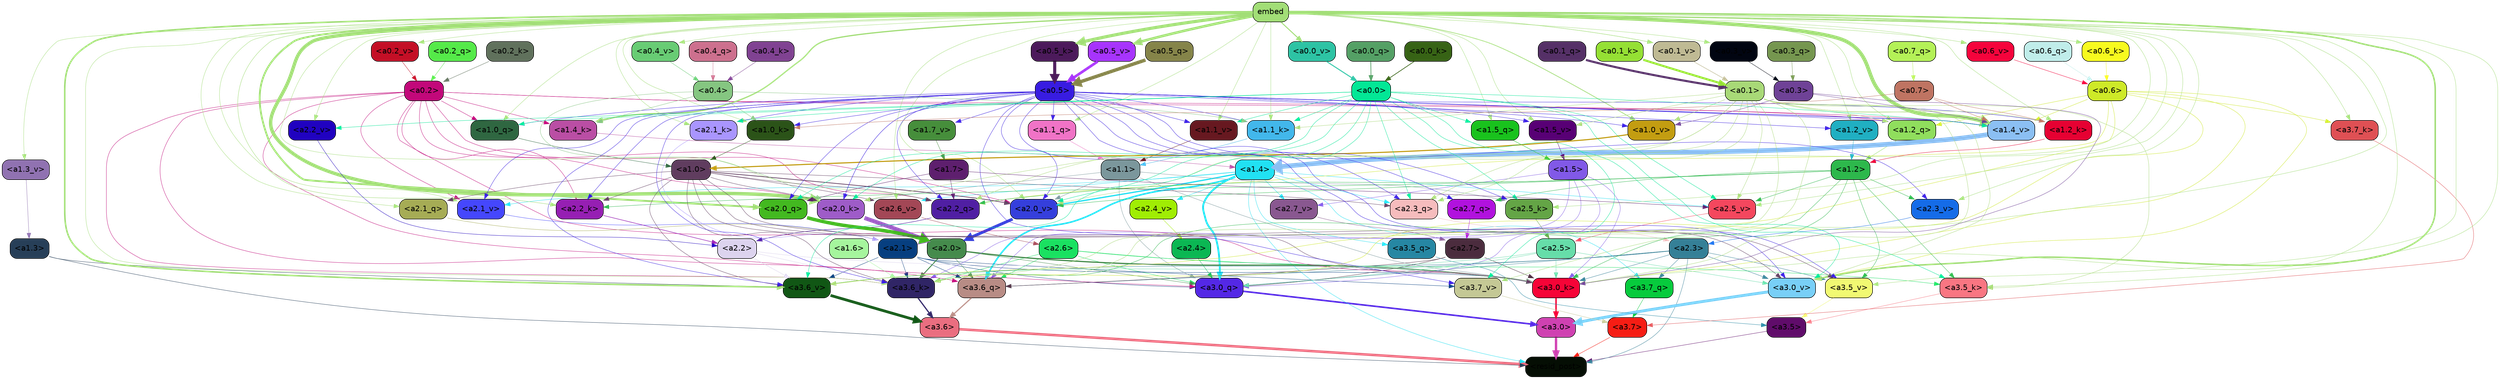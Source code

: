 strict digraph "" {
	graph [bgcolor=transparent,
		layout=dot,
		overlap=false,
		splines=true
	];
	"<a3.7>"	[color=black,
		fillcolor="#f61d14",
		fontname=Helvetica,
		shape=box,
		style="filled, rounded"];
	"<resid_post>"	[color=black,
		fillcolor="#050e04",
		fontname=Helvetica,
		shape=box,
		style="filled, rounded"];
	"<a3.7>" -> "<resid_post>"	[color="#f61d14",
		penwidth=0.6239100098609924];
	"<a3.6>"	[color=black,
		fillcolor="#ea6e80",
		fontname=Helvetica,
		shape=box,
		style="filled, rounded"];
	"<a3.6>" -> "<resid_post>"	[color="#ea6e80",
		penwidth=4.569062113761902];
	"<a3.5>"	[color=black,
		fillcolor="#600c6a",
		fontname=Helvetica,
		shape=box,
		style="filled, rounded"];
	"<a3.5>" -> "<resid_post>"	[color="#600c6a",
		penwidth=0.6];
	"<a3.0>"	[color=black,
		fillcolor="#cf41b1",
		fontname=Helvetica,
		shape=box,
		style="filled, rounded"];
	"<a3.0>" -> "<resid_post>"	[color="#cf41b1",
		penwidth=4.283544182777405];
	"<a2.3>"	[color=black,
		fillcolor="#358097",
		fontname=Helvetica,
		shape=box,
		style="filled, rounded"];
	"<a2.3>" -> "<resid_post>"	[color="#358097",
		penwidth=0.6];
	"<a3.7_q>"	[color=black,
		fillcolor="#07cb3d",
		fontname=Helvetica,
		shape=box,
		style="filled, rounded"];
	"<a2.3>" -> "<a3.7_q>"	[color="#358097",
		penwidth=0.6];
	"<a3.6_q>"	[color=black,
		fillcolor="#b88c85",
		fontname=Helvetica,
		shape=box,
		style="filled, rounded"];
	"<a2.3>" -> "<a3.6_q>"	[color="#358097",
		penwidth=0.6];
	"<a3.0_q>"	[color=black,
		fillcolor="#5428e6",
		fontname=Helvetica,
		shape=box,
		style="filled, rounded"];
	"<a2.3>" -> "<a3.0_q>"	[color="#358097",
		penwidth=0.6];
	"<a3.0_k>"	[color=black,
		fillcolor="#f60437",
		fontname=Helvetica,
		shape=box,
		style="filled, rounded"];
	"<a2.3>" -> "<a3.0_k>"	[color="#358097",
		penwidth=0.6];
	"<a3.6_v>"	[color=black,
		fillcolor="#115715",
		fontname=Helvetica,
		shape=box,
		style="filled, rounded"];
	"<a2.3>" -> "<a3.6_v>"	[color="#358097",
		penwidth=0.6];
	"<a3.5_v>"	[color=black,
		fillcolor="#f1f972",
		fontname=Helvetica,
		shape=box,
		style="filled, rounded"];
	"<a2.3>" -> "<a3.5_v>"	[color="#358097",
		penwidth=0.6];
	"<a3.0_v>"	[color=black,
		fillcolor="#78cff7",
		fontname=Helvetica,
		shape=box,
		style="filled, rounded"];
	"<a2.3>" -> "<a3.0_v>"	[color="#358097",
		penwidth=0.6];
	"<a1.4>"	[color=black,
		fillcolor="#21e1f3",
		fontname=Helvetica,
		shape=box,
		style="filled, rounded"];
	"<a1.4>" -> "<resid_post>"	[color="#21e1f3",
		penwidth=0.6];
	"<a1.4>" -> "<a3.7_q>"	[color="#21e1f3",
		penwidth=0.6];
	"<a1.4>" -> "<a3.6_q>"	[color="#21e1f3",
		penwidth=2.7934007048606873];
	"<a3.5_q>"	[color=black,
		fillcolor="#2687a3",
		fontname=Helvetica,
		shape=box,
		style="filled, rounded"];
	"<a1.4>" -> "<a3.5_q>"	[color="#21e1f3",
		penwidth=0.6];
	"<a1.4>" -> "<a3.0_q>"	[color="#21e1f3",
		penwidth=3.340754985809326];
	"<a2.3_q>"	[color=black,
		fillcolor="#f6bcbd",
		fontname=Helvetica,
		shape=box,
		style="filled, rounded"];
	"<a1.4>" -> "<a2.3_q>"	[color="#21e1f3",
		penwidth=0.6];
	"<a2.7_v>"	[color=black,
		fillcolor="#895890",
		fontname=Helvetica,
		shape=box,
		style="filled, rounded"];
	"<a1.4>" -> "<a2.7_v>"	[color="#21e1f3",
		penwidth=0.6];
	"<a2.6_v>"	[color=black,
		fillcolor="#a34756",
		fontname=Helvetica,
		shape=box,
		style="filled, rounded"];
	"<a1.4>" -> "<a2.6_v>"	[color="#21e1f3",
		penwidth=0.6];
	"<a2.5_v>"	[color=black,
		fillcolor="#f4475e",
		fontname=Helvetica,
		shape=box,
		style="filled, rounded"];
	"<a1.4>" -> "<a2.5_v>"	[color="#21e1f3",
		penwidth=0.6];
	"<a2.4_v>"	[color=black,
		fillcolor="#a0ed04",
		fontname=Helvetica,
		shape=box,
		style="filled, rounded"];
	"<a1.4>" -> "<a2.4_v>"	[color="#21e1f3",
		penwidth=0.6];
	"<a2.1_v>"	[color=black,
		fillcolor="#4547fd",
		fontname=Helvetica,
		shape=box,
		style="filled, rounded"];
	"<a1.4>" -> "<a2.1_v>"	[color="#21e1f3",
		penwidth=0.6];
	"<a2.0_v>"	[color=black,
		fillcolor="#353fdc",
		fontname=Helvetica,
		shape=box,
		style="filled, rounded"];
	"<a1.4>" -> "<a2.0_v>"	[color="#21e1f3",
		penwidth=2.268759250640869];
	"<a1.3>"	[color=black,
		fillcolor="#273f58",
		fontname=Helvetica,
		shape=box,
		style="filled, rounded"];
	"<a1.3>" -> "<resid_post>"	[color="#273f58",
		penwidth=0.6];
	"<a1.3>" -> "<a3.6_v>"	[color="#273f58",
		penwidth=0.6];
	"<a3.7_q>" -> "<a3.7>"	[color="#07cb3d",
		penwidth=0.6];
	"<a3.6_q>" -> "<a3.6>"	[color="#b88c85",
		penwidth=2.0347584784030914];
	"<a3.5_q>" -> "<a3.5>"	[color="#2687a3",
		penwidth=0.6];
	"<a3.0_q>" -> "<a3.0>"	[color="#5428e6",
		penwidth=2.8635367155075073];
	"<a3.7_k>"	[color=black,
		fillcolor="#df5054",
		fontname=Helvetica,
		shape=box,
		style="filled, rounded"];
	"<a3.7_k>" -> "<a3.7>"	[color="#df5054",
		penwidth=0.6];
	"<a3.6_k>"	[color=black,
		fillcolor="#302566",
		fontname=Helvetica,
		shape=box,
		style="filled, rounded"];
	"<a3.6_k>" -> "<a3.6>"	[color="#302566",
		penwidth=2.1760786175727844];
	"<a3.5_k>"	[color=black,
		fillcolor="#f97682",
		fontname=Helvetica,
		shape=box,
		style="filled, rounded"];
	"<a3.5_k>" -> "<a3.5>"	[color="#f97682",
		penwidth=0.6];
	"<a3.0_k>" -> "<a3.0>"	[color="#f60437",
		penwidth=2.632905662059784];
	"<a3.7_v>"	[color=black,
		fillcolor="#c4c895",
		fontname=Helvetica,
		shape=box,
		style="filled, rounded"];
	"<a3.7_v>" -> "<a3.7>"	[color="#c4c895",
		penwidth=0.6];
	"<a3.6_v>" -> "<a3.6>"	[color="#115715",
		penwidth=4.981305837631226];
	"<a3.5_v>" -> "<a3.5>"	[color="#f1f972",
		penwidth=0.6];
	"<a3.0_v>" -> "<a3.0>"	[color="#78cff7",
		penwidth=5.168330669403076];
	"<a2.7>"	[color=black,
		fillcolor="#4b2c3e",
		fontname=Helvetica,
		shape=box,
		style="filled, rounded"];
	"<a2.7>" -> "<a3.6_q>"	[color="#4b2c3e",
		penwidth=0.6];
	"<a2.7>" -> "<a3.0_q>"	[color="#4b2c3e",
		penwidth=0.6];
	"<a2.7>" -> "<a3.0_k>"	[color="#4b2c3e",
		penwidth=0.6];
	"<a2.6>"	[color=black,
		fillcolor="#1ae161",
		fontname=Helvetica,
		shape=box,
		style="filled, rounded"];
	"<a2.6>" -> "<a3.6_q>"	[color="#1ae161",
		penwidth=0.6];
	"<a2.6>" -> "<a3.0_q>"	[color="#1ae161",
		penwidth=0.6];
	"<a2.6>" -> "<a3.6_k>"	[color="#1ae161",
		penwidth=0.6];
	"<a2.6>" -> "<a3.5_k>"	[color="#1ae161",
		penwidth=0.6];
	"<a2.6>" -> "<a3.0_k>"	[color="#1ae161",
		penwidth=0.6];
	"<a2.1>"	[color=black,
		fillcolor="#073f80",
		fontname=Helvetica,
		shape=box,
		style="filled, rounded"];
	"<a2.1>" -> "<a3.6_q>"	[color="#073f80",
		penwidth=0.6];
	"<a2.1>" -> "<a3.0_q>"	[color="#073f80",
		penwidth=0.6];
	"<a2.1>" -> "<a3.6_k>"	[color="#073f80",
		penwidth=0.6];
	"<a2.1>" -> "<a3.0_k>"	[color="#073f80",
		penwidth=0.6];
	"<a2.1>" -> "<a3.7_v>"	[color="#073f80",
		penwidth=0.6];
	"<a2.1>" -> "<a3.6_v>"	[color="#073f80",
		penwidth=0.6];
	"<a2.0>"	[color=black,
		fillcolor="#458b4c",
		fontname=Helvetica,
		shape=box,
		style="filled, rounded"];
	"<a2.0>" -> "<a3.6_q>"	[color="#458b4c",
		penwidth=0.6];
	"<a2.0>" -> "<a3.0_q>"	[color="#458b4c",
		penwidth=0.6];
	"<a2.0>" -> "<a3.6_k>"	[color="#458b4c",
		penwidth=1.6382827460765839];
	"<a2.0>" -> "<a3.0_k>"	[color="#458b4c",
		penwidth=2.161143198609352];
	"<a1.5>"	[color=black,
		fillcolor="#8159e7",
		fontname=Helvetica,
		shape=box,
		style="filled, rounded"];
	"<a1.5>" -> "<a3.6_q>"	[color="#8159e7",
		penwidth=0.6];
	"<a1.5>" -> "<a3.0_q>"	[color="#8159e7",
		penwidth=0.6];
	"<a1.5>" -> "<a3.6_k>"	[color="#8159e7",
		penwidth=0.6];
	"<a1.5>" -> "<a3.0_k>"	[color="#8159e7",
		penwidth=0.6];
	"<a1.5>" -> "<a2.7_v>"	[color="#8159e7",
		penwidth=0.6];
	"<a0.2>"	[color=black,
		fillcolor="#c2087a",
		fontname=Helvetica,
		shape=box,
		style="filled, rounded"];
	"<a0.2>" -> "<a3.6_q>"	[color="#c2087a",
		penwidth=0.6];
	"<a0.2>" -> "<a3.0_q>"	[color="#c2087a",
		penwidth=0.6];
	"<a0.2>" -> "<a3.6_k>"	[color="#c2087a",
		penwidth=0.6];
	"<a0.2>" -> "<a3.0_k>"	[color="#c2087a",
		penwidth=0.6];
	"<a2.2_q>"	[color=black,
		fillcolor="#501fa3",
		fontname=Helvetica,
		shape=box,
		style="filled, rounded"];
	"<a0.2>" -> "<a2.2_q>"	[color="#c2087a",
		penwidth=0.6];
	"<a2.2_k>"	[color=black,
		fillcolor="#961fb3",
		fontname=Helvetica,
		shape=box,
		style="filled, rounded"];
	"<a0.2>" -> "<a2.2_k>"	[color="#c2087a",
		penwidth=0.6];
	"<a2.0_k>"	[color=black,
		fillcolor="#9e5cc8",
		fontname=Helvetica,
		shape=box,
		style="filled, rounded"];
	"<a0.2>" -> "<a2.0_k>"	[color="#c2087a",
		penwidth=0.6];
	"<a0.2>" -> "<a2.1_v>"	[color="#c2087a",
		penwidth=0.6];
	"<a0.2>" -> "<a2.0_v>"	[color="#c2087a",
		penwidth=0.6];
	"<a1.2_q>"	[color=black,
		fillcolor="#90de5d",
		fontname=Helvetica,
		shape=box,
		style="filled, rounded"];
	"<a0.2>" -> "<a1.2_q>"	[color="#c2087a",
		penwidth=0.6];
	"<a1.0_q>"	[color=black,
		fillcolor="#2f6741",
		fontname=Helvetica,
		shape=box,
		style="filled, rounded"];
	"<a0.2>" -> "<a1.0_q>"	[color="#c2087a",
		penwidth=0.6];
	"<a1.4_k>"	[color=black,
		fillcolor="#ba4ea4",
		fontname=Helvetica,
		shape=box,
		style="filled, rounded"];
	"<a0.2>" -> "<a1.4_k>"	[color="#c2087a",
		penwidth=0.6];
	"<a1.4_v>"	[color=black,
		fillcolor="#8bbff3",
		fontname=Helvetica,
		shape=box,
		style="filled, rounded"];
	"<a0.2>" -> "<a1.4_v>"	[color="#c2087a",
		penwidth=0.6];
	"<a2.5>"	[color=black,
		fillcolor="#66dda9",
		fontname=Helvetica,
		shape=box,
		style="filled, rounded"];
	"<a2.5>" -> "<a3.0_q>"	[color="#66dda9",
		penwidth=0.6];
	"<a2.5>" -> "<a3.0_k>"	[color="#66dda9",
		penwidth=0.6];
	"<a2.5>" -> "<a3.6_v>"	[color="#66dda9",
		penwidth=0.6];
	"<a2.5>" -> "<a3.0_v>"	[color="#66dda9",
		penwidth=0.6];
	"<a2.4>"	[color=black,
		fillcolor="#0bb753",
		fontname=Helvetica,
		shape=box,
		style="filled, rounded"];
	"<a2.4>" -> "<a3.0_q>"	[color="#0bb753",
		penwidth=0.6];
	"<a1.1>"	[color=black,
		fillcolor="#7b979c",
		fontname=Helvetica,
		shape=box,
		style="filled, rounded"];
	"<a1.1>" -> "<a3.0_q>"	[color="#7b979c",
		penwidth=0.6];
	"<a1.1>" -> "<a3.0_k>"	[color="#7b979c",
		penwidth=0.6];
	"<a2.5_k>"	[color=black,
		fillcolor="#64a546",
		fontname=Helvetica,
		shape=box,
		style="filled, rounded"];
	"<a1.1>" -> "<a2.5_k>"	[color="#7b979c",
		penwidth=0.6];
	"<a1.1>" -> "<a2.0_k>"	[color="#7b979c",
		penwidth=0.6];
	"<a1.1>" -> "<a2.0_v>"	[color="#7b979c",
		penwidth=0.6];
	"<a0.6>"	[color=black,
		fillcolor="#cee928",
		fontname=Helvetica,
		shape=box,
		style="filled, rounded"];
	"<a0.6>" -> "<a3.7_k>"	[color="#cee928",
		penwidth=0.6];
	"<a0.6>" -> "<a3.6_k>"	[color="#cee928",
		penwidth=0.6];
	"<a0.6>" -> "<a3.0_k>"	[color="#cee928",
		penwidth=0.6];
	"<a0.6>" -> "<a3.6_v>"	[color="#cee928",
		penwidth=0.6];
	"<a0.6>" -> "<a3.0_v>"	[color="#cee928",
		penwidth=0.6];
	"<a0.6>" -> "<a2.2_q>"	[color="#cee928",
		penwidth=0.6];
	"<a0.6>" -> "<a1.2_q>"	[color="#cee928",
		penwidth=0.6];
	"<a0.6>" -> "<a1.4_v>"	[color="#cee928",
		penwidth=0.6];
	embed	[color=black,
		fillcolor="#a2de77",
		fontname=Helvetica,
		shape=box,
		style="filled, rounded"];
	embed -> "<a3.7_k>"	[color="#a2de77",
		penwidth=0.6];
	embed -> "<a3.6_k>"	[color="#a2de77",
		penwidth=0.6];
	embed -> "<a3.5_k>"	[color="#a2de77",
		penwidth=0.6];
	embed -> "<a3.0_k>"	[color="#a2de77",
		penwidth=0.6];
	embed -> "<a3.7_v>"	[color="#a2de77",
		penwidth=0.6];
	embed -> "<a3.6_v>"	[color="#a2de77",
		penwidth=2.7825746536254883];
	embed -> "<a3.5_v>"	[color="#a2de77",
		penwidth=0.6];
	embed -> "<a3.0_v>"	[color="#a2de77",
		penwidth=2.6950180530548096];
	embed -> "<a2.3_q>"	[color="#a2de77",
		penwidth=0.6];
	embed -> "<a2.2_q>"	[color="#a2de77",
		penwidth=0.6];
	"<a2.1_q>"	[color=black,
		fillcolor="#a6ac55",
		fontname=Helvetica,
		shape=box,
		style="filled, rounded"];
	embed -> "<a2.1_q>"	[color="#a2de77",
		penwidth=0.6];
	"<a2.0_q>"	[color=black,
		fillcolor="#43b920",
		fontname=Helvetica,
		shape=box,
		style="filled, rounded"];
	embed -> "<a2.0_q>"	[color="#a2de77",
		penwidth=3.305941343307495];
	embed -> "<a2.5_k>"	[color="#a2de77",
		penwidth=0.6];
	embed -> "<a2.2_k>"	[color="#a2de77",
		penwidth=0.6698317527770996];
	"<a2.1_k>"	[color=black,
		fillcolor="#a995fe",
		fontname=Helvetica,
		shape=box,
		style="filled, rounded"];
	embed -> "<a2.1_k>"	[color="#a2de77",
		penwidth=0.6];
	embed -> "<a2.0_k>"	[color="#a2de77",
		penwidth=6.12570995092392];
	embed -> "<a2.6_v>"	[color="#a2de77",
		penwidth=0.6];
	embed -> "<a2.5_v>"	[color="#a2de77",
		penwidth=0.6];
	"<a2.3_v>"	[color=black,
		fillcolor="#156ce8",
		fontname=Helvetica,
		shape=box,
		style="filled, rounded"];
	embed -> "<a2.3_v>"	[color="#a2de77",
		penwidth=0.6];
	"<a2.2_v>"	[color=black,
		fillcolor="#2002c0",
		fontname=Helvetica,
		shape=box,
		style="filled, rounded"];
	embed -> "<a2.2_v>"	[color="#a2de77",
		penwidth=0.6];
	embed -> "<a2.1_v>"	[color="#a2de77",
		penwidth=0.6];
	embed -> "<a2.0_v>"	[color="#a2de77",
		penwidth=0.6];
	"<a1.5_q>"	[color=black,
		fillcolor="#19c21d",
		fontname=Helvetica,
		shape=box,
		style="filled, rounded"];
	embed -> "<a1.5_q>"	[color="#a2de77",
		penwidth=0.6];
	embed -> "<a1.2_q>"	[color="#a2de77",
		penwidth=0.6087074279785156];
	"<a1.1_q>"	[color=black,
		fillcolor="#f073c6",
		fontname=Helvetica,
		shape=box,
		style="filled, rounded"];
	embed -> "<a1.1_q>"	[color="#a2de77",
		penwidth=0.6];
	embed -> "<a1.0_q>"	[color="#a2de77",
		penwidth=0.6];
	embed -> "<a1.4_k>"	[color="#a2de77",
		penwidth=2.1858973503112793];
	"<a1.2_k>"	[color=black,
		fillcolor="#e60132",
		fontname=Helvetica,
		shape=box,
		style="filled, rounded"];
	embed -> "<a1.2_k>"	[color="#a2de77",
		penwidth=0.6];
	"<a1.1_k>"	[color=black,
		fillcolor="#42b7eb",
		fontname=Helvetica,
		shape=box,
		style="filled, rounded"];
	embed -> "<a1.1_k>"	[color="#a2de77",
		penwidth=0.6];
	"<a1.0_k>"	[color=black,
		fillcolor="#2b5318",
		fontname=Helvetica,
		shape=box,
		style="filled, rounded"];
	embed -> "<a1.0_k>"	[color="#a2de77",
		penwidth=0.6];
	"<a1.5_v>"	[color=black,
		fillcolor="#580075",
		fontname=Helvetica,
		shape=box,
		style="filled, rounded"];
	embed -> "<a1.5_v>"	[color="#a2de77",
		penwidth=0.6];
	embed -> "<a1.4_v>"	[color="#a2de77",
		penwidth=6.590077131986618];
	"<a1.3_v>"	[color=black,
		fillcolor="#9072b1",
		fontname=Helvetica,
		shape=box,
		style="filled, rounded"];
	embed -> "<a1.3_v>"	[color="#a2de77",
		penwidth=0.6];
	"<a1.2_v>"	[color=black,
		fillcolor="#20afc2",
		fontname=Helvetica,
		shape=box,
		style="filled, rounded"];
	embed -> "<a1.2_v>"	[color="#a2de77",
		penwidth=0.6];
	"<a1.1_v>"	[color=black,
		fillcolor="#671820",
		fontname=Helvetica,
		shape=box,
		style="filled, rounded"];
	embed -> "<a1.1_v>"	[color="#a2de77",
		penwidth=0.6];
	"<a1.0_v>"	[color=black,
		fillcolor="#c39d11",
		fontname=Helvetica,
		shape=box,
		style="filled, rounded"];
	embed -> "<a1.0_v>"	[color="#a2de77",
		penwidth=1.2076449394226074];
	"<a0.6_k>"	[color=black,
		fillcolor="#f7fa1e",
		fontname=Helvetica,
		shape=box,
		style="filled, rounded"];
	embed -> "<a0.6_k>"	[color="#a2de77",
		penwidth=0.6];
	"<a0.5_k>"	[color=black,
		fillcolor="#4c1a5b",
		fontname=Helvetica,
		shape=box,
		style="filled, rounded"];
	embed -> "<a0.5_k>"	[color="#a2de77",
		penwidth=5.610821008682251];
	"<a0.6_v>"	[color=black,
		fillcolor="#f5043c",
		fontname=Helvetica,
		shape=box,
		style="filled, rounded"];
	embed -> "<a0.6_v>"	[color="#a2de77",
		penwidth=0.6];
	"<a0.5_v>"	[color=black,
		fillcolor="#a734fc",
		fontname=Helvetica,
		shape=box,
		style="filled, rounded"];
	embed -> "<a0.5_v>"	[color="#a2de77",
		penwidth=4.663905620574951];
	"<a0.4_v>"	[color=black,
		fillcolor="#68cc74",
		fontname=Helvetica,
		shape=box,
		style="filled, rounded"];
	embed -> "<a0.4_v>"	[color="#a2de77",
		penwidth=0.6];
	"<a0.3_v>"	[color=black,
		fillcolor="#010511",
		fontname=Helvetica,
		shape=box,
		style="filled, rounded"];
	embed -> "<a0.3_v>"	[color="#a2de77",
		penwidth=0.6];
	"<a0.2_v>"	[color=black,
		fillcolor="#c40f26",
		fontname=Helvetica,
		shape=box,
		style="filled, rounded"];
	embed -> "<a0.2_v>"	[color="#a2de77",
		penwidth=0.6];
	"<a0.1_v>"	[color=black,
		fillcolor="#bfba94",
		fontname=Helvetica,
		shape=box,
		style="filled, rounded"];
	embed -> "<a0.1_v>"	[color="#a2de77",
		penwidth=0.8192043304443359];
	"<a0.0_v>"	[color=black,
		fillcolor="#2dc3a4",
		fontname=Helvetica,
		shape=box,
		style="filled, rounded"];
	embed -> "<a0.0_v>"	[color="#a2de77",
		penwidth=1.706191062927246];
	"<a2.2>"	[color=black,
		fillcolor="#dcd3ee",
		fontname=Helvetica,
		shape=box,
		style="filled, rounded"];
	"<a2.2>" -> "<a3.6_k>"	[color="#dcd3ee",
		penwidth=0.6];
	"<a2.2>" -> "<a3.0_k>"	[color="#dcd3ee",
		penwidth=0.6];
	"<a2.2>" -> "<a3.6_v>"	[color="#dcd3ee",
		penwidth=0.6];
	"<a1.6>"	[color=black,
		fillcolor="#a5f59d",
		fontname=Helvetica,
		shape=box,
		style="filled, rounded"];
	"<a1.6>" -> "<a3.6_k>"	[color="#a5f59d",
		penwidth=0.6];
	"<a1.2>"	[color=black,
		fillcolor="#2db84c",
		fontname=Helvetica,
		shape=box,
		style="filled, rounded"];
	"<a1.2>" -> "<a3.6_k>"	[color="#2db84c",
		penwidth=0.6];
	"<a1.2>" -> "<a3.5_k>"	[color="#2db84c",
		penwidth=0.6];
	"<a1.2>" -> "<a3.0_k>"	[color="#2db84c",
		penwidth=0.6];
	"<a1.2>" -> "<a3.5_v>"	[color="#2db84c",
		penwidth=0.6];
	"<a2.7_q>"	[color=black,
		fillcolor="#b112de",
		fontname=Helvetica,
		shape=box,
		style="filled, rounded"];
	"<a1.2>" -> "<a2.7_q>"	[color="#2db84c",
		penwidth=0.6];
	"<a1.2>" -> "<a2.2_q>"	[color="#2db84c",
		penwidth=0.6];
	"<a1.2>" -> "<a2.2_k>"	[color="#2db84c",
		penwidth=0.6];
	"<a1.2>" -> "<a2.5_v>"	[color="#2db84c",
		penwidth=0.6];
	"<a1.2>" -> "<a2.3_v>"	[color="#2db84c",
		penwidth=0.6];
	"<a1.2>" -> "<a2.0_v>"	[color="#2db84c",
		penwidth=0.6];
	"<a1.0>"	[color=black,
		fillcolor="#603d5f",
		fontname=Helvetica,
		shape=box,
		style="filled, rounded"];
	"<a1.0>" -> "<a3.6_k>"	[color="#603d5f",
		penwidth=0.6];
	"<a1.0>" -> "<a3.0_k>"	[color="#603d5f",
		penwidth=0.6];
	"<a1.0>" -> "<a3.6_v>"	[color="#603d5f",
		penwidth=0.6];
	"<a1.0>" -> "<a3.5_v>"	[color="#603d5f",
		penwidth=0.6];
	"<a1.0>" -> "<a3.0_v>"	[color="#603d5f",
		penwidth=0.6];
	"<a1.0>" -> "<a2.3_q>"	[color="#603d5f",
		penwidth=0.6];
	"<a1.0>" -> "<a2.2_q>"	[color="#603d5f",
		penwidth=0.6];
	"<a1.0>" -> "<a2.1_q>"	[color="#603d5f",
		penwidth=0.6];
	"<a1.0>" -> "<a2.2_k>"	[color="#603d5f",
		penwidth=0.6];
	"<a1.0>" -> "<a2.0_k>"	[color="#603d5f",
		penwidth=0.6];
	"<a1.0>" -> "<a2.6_v>"	[color="#603d5f",
		penwidth=0.6];
	"<a1.0>" -> "<a2.0_v>"	[color="#603d5f",
		penwidth=1.2213096618652344];
	"<a0.5>"	[color=black,
		fillcolor="#381ce1",
		fontname=Helvetica,
		shape=box,
		style="filled, rounded"];
	"<a0.5>" -> "<a3.6_k>"	[color="#381ce1",
		penwidth=0.6];
	"<a0.5>" -> "<a3.7_v>"	[color="#381ce1",
		penwidth=0.6];
	"<a0.5>" -> "<a3.6_v>"	[color="#381ce1",
		penwidth=0.6];
	"<a0.5>" -> "<a3.5_v>"	[color="#381ce1",
		penwidth=0.6];
	"<a0.5>" -> "<a3.0_v>"	[color="#381ce1",
		penwidth=0.6];
	"<a0.5>" -> "<a2.7_q>"	[color="#381ce1",
		penwidth=0.6];
	"<a0.5>" -> "<a2.3_q>"	[color="#381ce1",
		penwidth=0.6];
	"<a0.5>" -> "<a2.2_q>"	[color="#381ce1",
		penwidth=0.6];
	"<a0.5>" -> "<a2.0_q>"	[color="#381ce1",
		penwidth=0.6];
	"<a0.5>" -> "<a2.5_k>"	[color="#381ce1",
		penwidth=0.6];
	"<a0.5>" -> "<a2.2_k>"	[color="#381ce1",
		penwidth=0.6];
	"<a0.5>" -> "<a2.1_k>"	[color="#381ce1",
		penwidth=0.6];
	"<a0.5>" -> "<a2.0_k>"	[color="#381ce1",
		penwidth=0.6900839805603027];
	"<a0.5>" -> "<a2.3_v>"	[color="#381ce1",
		penwidth=0.6];
	"<a0.5>" -> "<a2.1_v>"	[color="#381ce1",
		penwidth=0.6];
	"<a0.5>" -> "<a2.0_v>"	[color="#381ce1",
		penwidth=0.6];
	"<a0.5>" -> "<a1.2_q>"	[color="#381ce1",
		penwidth=0.6];
	"<a0.5>" -> "<a1.1_q>"	[color="#381ce1",
		penwidth=0.6];
	"<a0.5>" -> "<a1.0_q>"	[color="#381ce1",
		penwidth=0.6];
	"<a0.5>" -> "<a1.2_k>"	[color="#381ce1",
		penwidth=0.6];
	"<a0.5>" -> "<a1.1_k>"	[color="#381ce1",
		penwidth=0.6];
	"<a0.5>" -> "<a1.0_k>"	[color="#381ce1",
		penwidth=0.6];
	"<a1.7_v>"	[color=black,
		fillcolor="#468e3b",
		fontname=Helvetica,
		shape=box,
		style="filled, rounded"];
	"<a0.5>" -> "<a1.7_v>"	[color="#381ce1",
		penwidth=0.6];
	"<a0.5>" -> "<a1.5_v>"	[color="#381ce1",
		penwidth=0.6];
	"<a0.5>" -> "<a1.4_v>"	[color="#381ce1",
		penwidth=0.9985027313232422];
	"<a0.5>" -> "<a1.2_v>"	[color="#381ce1",
		penwidth=0.6];
	"<a0.5>" -> "<a1.1_v>"	[color="#381ce1",
		penwidth=0.6];
	"<a0.5>" -> "<a1.0_v>"	[color="#381ce1",
		penwidth=0.6];
	"<a0.1>"	[color=black,
		fillcolor="#a8d977",
		fontname=Helvetica,
		shape=box,
		style="filled, rounded"];
	"<a0.1>" -> "<a3.6_k>"	[color="#a8d977",
		penwidth=0.6];
	"<a0.1>" -> "<a3.5_k>"	[color="#a8d977",
		penwidth=0.6];
	"<a0.1>" -> "<a3.0_k>"	[color="#a8d977",
		penwidth=0.6];
	"<a0.1>" -> "<a3.6_v>"	[color="#a8d977",
		penwidth=0.6];
	"<a0.1>" -> "<a3.0_v>"	[color="#a8d977",
		penwidth=0.6];
	"<a0.1>" -> "<a2.3_q>"	[color="#a8d977",
		penwidth=0.6];
	"<a0.1>" -> "<a2.2_q>"	[color="#a8d977",
		penwidth=0.6];
	"<a0.1>" -> "<a2.0_k>"	[color="#a8d977",
		penwidth=0.6];
	"<a0.1>" -> "<a2.5_v>"	[color="#a8d977",
		penwidth=0.6];
	"<a0.1>" -> "<a2.0_v>"	[color="#a8d977",
		penwidth=0.6];
	"<a0.1>" -> "<a1.2_q>"	[color="#a8d977",
		penwidth=0.6218185424804688];
	"<a0.1>" -> "<a1.2_k>"	[color="#a8d977",
		penwidth=0.6];
	"<a0.1>" -> "<a1.1_k>"	[color="#a8d977",
		penwidth=0.6];
	"<a0.1>" -> "<a1.5_v>"	[color="#a8d977",
		penwidth=0.6];
	"<a0.1>" -> "<a1.4_v>"	[color="#a8d977",
		penwidth=0.6];
	"<a0.1>" -> "<a1.0_v>"	[color="#a8d977",
		penwidth=0.6];
	"<a0.0>"	[color=black,
		fillcolor="#03e796",
		fontname=Helvetica,
		shape=box,
		style="filled, rounded"];
	"<a0.0>" -> "<a3.5_k>"	[color="#03e796",
		penwidth=0.6];
	"<a0.0>" -> "<a3.7_v>"	[color="#03e796",
		penwidth=0.6];
	"<a0.0>" -> "<a3.6_v>"	[color="#03e796",
		penwidth=0.6];
	"<a0.0>" -> "<a3.0_v>"	[color="#03e796",
		penwidth=0.6];
	"<a0.0>" -> "<a2.3_q>"	[color="#03e796",
		penwidth=0.6];
	"<a0.0>" -> "<a2.0_q>"	[color="#03e796",
		penwidth=0.6];
	"<a0.0>" -> "<a2.5_k>"	[color="#03e796",
		penwidth=0.6];
	"<a0.0>" -> "<a2.1_k>"	[color="#03e796",
		penwidth=0.6];
	"<a0.0>" -> "<a2.0_k>"	[color="#03e796",
		penwidth=0.6];
	"<a0.0>" -> "<a2.5_v>"	[color="#03e796",
		penwidth=0.6];
	"<a0.0>" -> "<a2.2_v>"	[color="#03e796",
		penwidth=0.6];
	"<a0.0>" -> "<a2.0_v>"	[color="#03e796",
		penwidth=0.6];
	"<a0.0>" -> "<a1.5_q>"	[color="#03e796",
		penwidth=0.6];
	"<a0.0>" -> "<a1.0_q>"	[color="#03e796",
		penwidth=0.6];
	"<a0.0>" -> "<a1.1_k>"	[color="#03e796",
		penwidth=0.6];
	"<a0.0>" -> "<a1.4_v>"	[color="#03e796",
		penwidth=0.6];
	"<a0.0>" -> "<a1.1_v>"	[color="#03e796",
		penwidth=0.6];
	"<a0.3>"	[color=black,
		fillcolor="#6f4297",
		fontname=Helvetica,
		shape=box,
		style="filled, rounded"];
	"<a0.3>" -> "<a3.0_k>"	[color="#6f4297",
		penwidth=0.6];
	"<a0.3>" -> "<a1.4_v>"	[color="#6f4297",
		penwidth=0.6];
	"<a0.3>" -> "<a1.0_v>"	[color="#6f4297",
		penwidth=0.6];
	"<a2.7_q>" -> "<a2.7>"	[color="#b112de",
		penwidth=0.6];
	"<a2.3_q>" -> "<a2.3>"	[color="#f6bcbd",
		penwidth=0.6];
	"<a2.2_q>" -> "<a2.2>"	[color="#501fa3",
		penwidth=0.7553567886352539];
	"<a2.1_q>" -> "<a2.1>"	[color="#a6ac55",
		penwidth=0.6];
	"<a2.0_q>" -> "<a2.0>"	[color="#43b920",
		penwidth=6.256794691085815];
	"<a2.5_k>" -> "<a2.5>"	[color="#64a546",
		penwidth=0.6];
	"<a2.2_k>" -> "<a2.2>"	[color="#961fb3",
		penwidth=0.8854708671569824];
	"<a2.1_k>" -> "<a2.1>"	[color="#a995fe",
		penwidth=0.6];
	"<a2.0_k>" -> "<a2.0>"	[color="#9e5cc8",
		penwidth=7.231504917144775];
	"<a2.7_v>" -> "<a2.7>"	[color="#895890",
		penwidth=0.6];
	"<a2.6_v>" -> "<a2.6>"	[color="#a34756",
		penwidth=0.6];
	"<a2.5_v>" -> "<a2.5>"	[color="#f4475e",
		penwidth=0.6];
	"<a2.4_v>" -> "<a2.4>"	[color="#a0ed04",
		penwidth=0.6];
	"<a2.3_v>" -> "<a2.3>"	[color="#156ce8",
		penwidth=0.6];
	"<a2.2_v>" -> "<a2.2>"	[color="#2002c0",
		penwidth=0.6];
	"<a2.1_v>" -> "<a2.1>"	[color="#4547fd",
		penwidth=0.6];
	"<a2.0_v>" -> "<a2.0>"	[color="#353fdc",
		penwidth=5.231471925973892];
	"<a1.7>"	[color=black,
		fillcolor="#5e1f6e",
		fontname=Helvetica,
		shape=box,
		style="filled, rounded"];
	"<a1.7>" -> "<a2.2_q>"	[color="#5e1f6e",
		penwidth=0.6];
	"<a1.7>" -> "<a2.0_q>"	[color="#5e1f6e",
		penwidth=0.6];
	"<a1.7>" -> "<a2.5_v>"	[color="#5e1f6e",
		penwidth=0.6];
	"<a0.4>"	[color=black,
		fillcolor="#85c681",
		fontname=Helvetica,
		shape=box,
		style="filled, rounded"];
	"<a0.4>" -> "<a2.0_k>"	[color="#85c681",
		penwidth=0.6];
	"<a0.4>" -> "<a1.4_k>"	[color="#85c681",
		penwidth=0.6];
	"<a0.4>" -> "<a1.1_k>"	[color="#85c681",
		penwidth=0.6];
	"<a0.4>" -> "<a1.0_k>"	[color="#85c681",
		penwidth=0.6];
	"<a1.5_q>" -> "<a1.5>"	[color="#19c21d",
		penwidth=0.6];
	"<a1.2_q>" -> "<a1.2>"	[color="#90de5d",
		penwidth=0.6];
	"<a1.1_q>" -> "<a1.1>"	[color="#f073c6",
		penwidth=0.6];
	"<a1.0_q>" -> "<a1.0>"	[color="#2f6741",
		penwidth=0.6];
	"<a1.4_k>" -> "<a1.4>"	[color="#ba4ea4",
		penwidth=0.6];
	"<a1.2_k>" -> "<a1.2>"	[color="#e60132",
		penwidth=0.6];
	"<a1.1_k>" -> "<a1.1>"	[color="#42b7eb",
		penwidth=0.6];
	"<a1.0_k>" -> "<a1.0>"	[color="#2b5318",
		penwidth=0.6];
	"<a1.7_v>" -> "<a1.7>"	[color="#468e3b",
		penwidth=0.6];
	"<a1.5_v>" -> "<a1.5>"	[color="#580075",
		penwidth=0.6];
	"<a1.4_v>" -> "<a1.4>"	[color="#8bbff3",
		penwidth=8.36684274673462];
	"<a1.3_v>" -> "<a1.3>"	[color="#9072b1",
		penwidth=0.6];
	"<a1.2_v>" -> "<a1.2>"	[color="#20afc2",
		penwidth=0.6];
	"<a1.1_v>" -> "<a1.1>"	[color="#671820",
		penwidth=0.6];
	"<a1.0_v>" -> "<a1.0>"	[color="#c39d11",
		penwidth=1.9665732383728027];
	"<a0.7>"	[color=black,
		fillcolor="#bf7462",
		fontname=Helvetica,
		shape=box,
		style="filled, rounded"];
	"<a0.7>" -> "<a1.2_k>"	[color="#bf7462",
		penwidth=0.6];
	"<a0.7>" -> "<a1.0_k>"	[color="#bf7462",
		penwidth=0.6];
	"<a0.7>" -> "<a1.4_v>"	[color="#bf7462",
		penwidth=0.6];
	"<a0.7_q>"	[color=black,
		fillcolor="#b4f157",
		fontname=Helvetica,
		shape=box,
		style="filled, rounded"];
	"<a0.7_q>" -> "<a0.7>"	[color="#b4f157",
		penwidth=0.6];
	"<a0.6_q>"	[color=black,
		fillcolor="#c0edea",
		fontname=Helvetica,
		shape=box,
		style="filled, rounded"];
	"<a0.6_q>" -> "<a0.6>"	[color="#c0edea",
		penwidth=0.6];
	"<a0.5_q>"	[color=black,
		fillcolor="#858449",
		fontname=Helvetica,
		shape=box,
		style="filled, rounded"];
	"<a0.5_q>" -> "<a0.5>"	[color="#858449",
		penwidth=6.156635046005249];
	"<a0.4_q>"	[color=black,
		fillcolor="#cd708e",
		fontname=Helvetica,
		shape=box,
		style="filled, rounded"];
	"<a0.4_q>" -> "<a0.4>"	[color="#cd708e",
		penwidth=0.6];
	"<a0.3_q>"	[color=black,
		fillcolor="#75964f",
		fontname=Helvetica,
		shape=box,
		style="filled, rounded"];
	"<a0.3_q>" -> "<a0.3>"	[color="#75964f",
		penwidth=0.6];
	"<a0.2_q>"	[color=black,
		fillcolor="#55ea49",
		fontname=Helvetica,
		shape=box,
		style="filled, rounded"];
	"<a0.2_q>" -> "<a0.2>"	[color="#55ea49",
		penwidth=0.6];
	"<a0.1_q>"	[color=black,
		fillcolor="#553067",
		fontname=Helvetica,
		shape=box,
		style="filled, rounded"];
	"<a0.1_q>" -> "<a0.1>"	[color="#553067",
		penwidth=3.795884132385254];
	"<a0.0_q>"	[color=black,
		fillcolor="#54a065",
		fontname=Helvetica,
		shape=box,
		style="filled, rounded"];
	"<a0.0_q>" -> "<a0.0>"	[color="#54a065",
		penwidth=1.2393803596496582];
	"<a0.6_k>" -> "<a0.6>"	[color="#f7fa1e",
		penwidth=0.6];
	"<a0.5_k>" -> "<a0.5>"	[color="#4c1a5b",
		penwidth=5.603226900100708];
	"<a0.4_k>"	[color=black,
		fillcolor="#804292",
		fontname=Helvetica,
		shape=box,
		style="filled, rounded"];
	"<a0.4_k>" -> "<a0.4>"	[color="#804292",
		penwidth=0.6];
	"<a0.2_k>"	[color=black,
		fillcolor="#60715c",
		fontname=Helvetica,
		shape=box,
		style="filled, rounded"];
	"<a0.2_k>" -> "<a0.2>"	[color="#60715c",
		penwidth=0.6];
	"<a0.1_k>"	[color=black,
		fillcolor="#95e034",
		fontname=Helvetica,
		shape=box,
		style="filled, rounded"];
	"<a0.1_k>" -> "<a0.1>"	[color="#95e034",
		penwidth=3.7429747581481934];
	"<a0.0_k>"	[color=black,
		fillcolor="#376315",
		fontname=Helvetica,
		shape=box,
		style="filled, rounded"];
	"<a0.0_k>" -> "<a0.0>"	[color="#376315",
		penwidth=1.106727123260498];
	"<a0.6_v>" -> "<a0.6>"	[color="#f5043c",
		penwidth=0.6];
	"<a0.5_v>" -> "<a0.5>"	[color="#a734fc",
		penwidth=4.667354106903076];
	"<a0.4_v>" -> "<a0.4>"	[color="#68cc74",
		penwidth=0.6];
	"<a0.3_v>" -> "<a0.3>"	[color="#010511",
		penwidth=0.6];
	"<a0.2_v>" -> "<a0.2>"	[color="#c40f26",
		penwidth=0.6];
	"<a0.1_v>" -> "<a0.1>"	[color="#bfba94",
		penwidth=0.8298110961914062];
	"<a0.0_v>" -> "<a0.0>"	[color="#2dc3a4",
		penwidth=1.7084956169128418];
}
